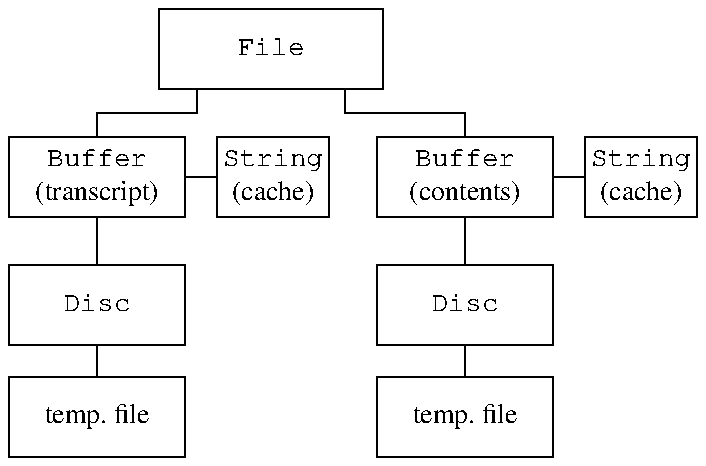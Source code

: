 .PS
scale=100
define m0 |
[
$2: box "\f(CWBuffer\fP" $1 ht 40 wid 88 with .nw at 0,40 
box "\f(CWString\fP" "(cache)" ht 40 wid 56 with .nw at 104,40 
line left 16 from last box.w
] |

define m1 |
[
box "\f(CWDisc\fP" ht 40 wid 88 with .sw at 0,56
box "temp. file" ht 40 wid 88 with .sw at 0,0
line up 16 from last box.n
] |

D1: m1 with .nw at 184,576
D2: m1 with .nw at 0,576
Mtranscript: m0("(transcript)", Buffer) with .nw at 0,640
Mcontents: m0("(contents)", Contents) with .nw at 184,640
F: box "\f(CWFile\fP" ht 40 wid 112 with .nw at 75,704 

line from D2.n to Mtranscript.Buffer.s
line from D1.n to Mcontents.Contents.s
line up 12 from Mtranscript.Buffer.n then right 50 then up 12
line up 12 from Mcontents.Contents.n then left 60 then up 12
.PE
